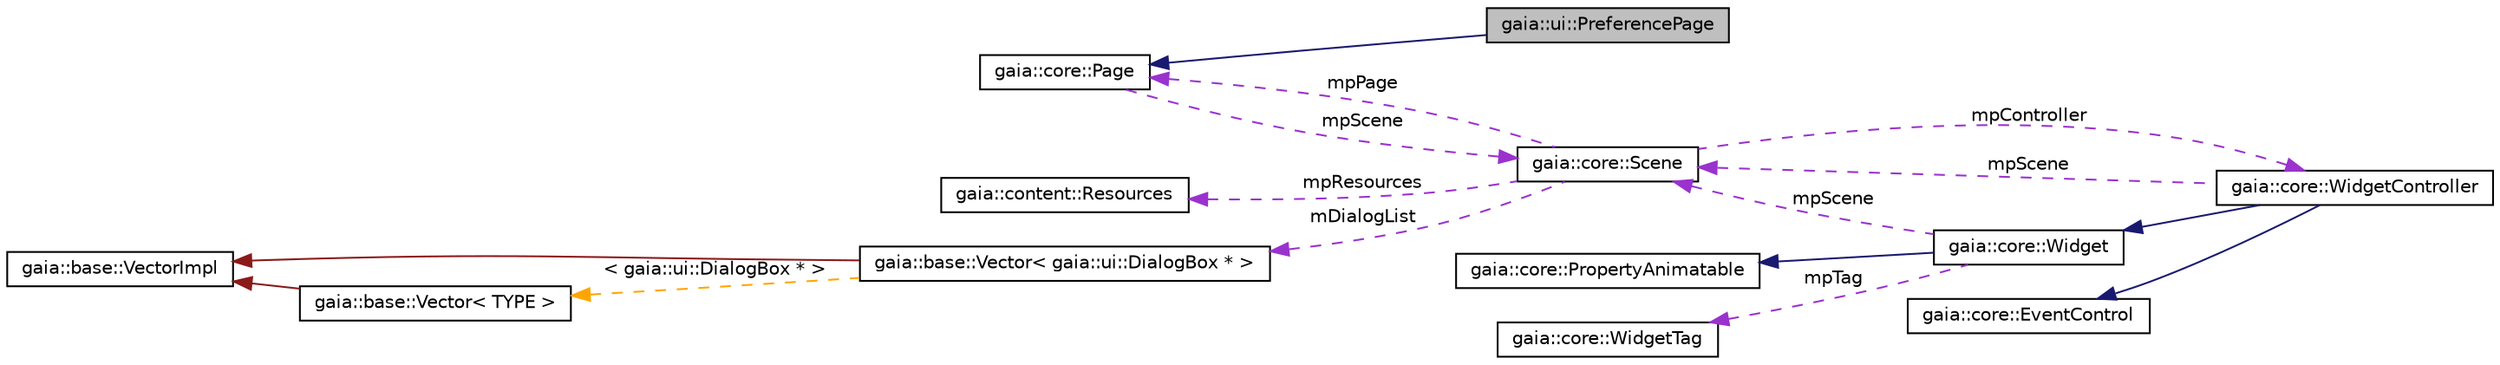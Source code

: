 digraph G
{
  edge [fontname="Helvetica",fontsize="10",labelfontname="Helvetica",labelfontsize="10"];
  node [fontname="Helvetica",fontsize="10",shape=record];
  rankdir=LR;
  Node1 [label="gaia::ui::PreferencePage",height=0.2,width=0.4,color="black", fillcolor="grey75", style="filled" fontcolor="black"];
  Node2 -> Node1 [dir=back,color="midnightblue",fontsize="10",style="solid",fontname="Helvetica"];
  Node2 [label="gaia::core::Page",height=0.2,width=0.4,color="black", fillcolor="white", style="filled",URL="$db/d3f/classgaia_1_1core_1_1_page.html",tooltip="An page is a single, focused thing that the user can do."];
  Node3 -> Node2 [dir=back,color="darkorchid3",fontsize="10",style="dashed",label="mpScene",fontname="Helvetica"];
  Node3 [label="gaia::core::Scene",height=0.2,width=0.4,color="black", fillcolor="white", style="filled",URL="$d5/dfb/classgaia_1_1core_1_1_scene.html",tooltip="A Scene is used to build a visual interface."];
  Node4 -> Node3 [dir=back,color="darkorchid3",fontsize="10",style="dashed",label="mpController",fontname="Helvetica"];
  Node4 [label="gaia::core::WidgetController",height=0.2,width=0.4,color="black", fillcolor="white", style="filled",URL="$db/d6c/classgaia_1_1core_1_1_widget_controller.html",tooltip="Define the default widget layout to put sets of layout in it."];
  Node5 -> Node4 [dir=back,color="midnightblue",fontsize="10",style="solid",fontname="Helvetica"];
  Node5 [label="gaia::core::Widget",height=0.2,width=0.4,color="black", fillcolor="white", style="filled",URL="$d8/dac/classgaia_1_1core_1_1_widget.html",tooltip="The Widget class is the base class of all user interface component."];
  Node6 -> Node5 [dir=back,color="midnightblue",fontsize="10",style="solid",fontname="Helvetica"];
  Node6 [label="gaia::core::PropertyAnimatable",height=0.2,width=0.4,color="black", fillcolor="white", style="filled",URL="$d0/db2/classgaia_1_1core_1_1_property_animatable.html",tooltip="Any animation object need to implement PropertyAnimatable because of setting value."];
  Node3 -> Node5 [dir=back,color="darkorchid3",fontsize="10",style="dashed",label="mpScene",fontname="Helvetica"];
  Node7 -> Node5 [dir=back,color="darkorchid3",fontsize="10",style="dashed",label="mpTag",fontname="Helvetica"];
  Node7 [label="gaia::core::WidgetTag",height=0.2,width=0.4,color="black", fillcolor="white", style="filled",URL="$db/d88/classgaia_1_1core_1_1_widget_tag.html"];
  Node8 -> Node4 [dir=back,color="midnightblue",fontsize="10",style="solid",fontname="Helvetica"];
  Node8 [label="gaia::core::EventControl",height=0.2,width=0.4,color="black", fillcolor="white", style="filled",URL="$dd/de0/classgaia_1_1core_1_1_event_control.html",tooltip="EventControl is used to dispatch event and register listener."];
  Node3 -> Node4 [dir=back,color="darkorchid3",fontsize="10",style="dashed",label="mpScene",fontname="Helvetica"];
  Node9 -> Node3 [dir=back,color="darkorchid3",fontsize="10",style="dashed",label="mpResources",fontname="Helvetica"];
  Node9 [label="gaia::content::Resources",height=0.2,width=0.4,color="black", fillcolor="white", style="filled",URL="$de/dad/classgaia_1_1content_1_1_resources.html",tooltip="Class for accessing an application&#39;s resources."];
  Node10 -> Node3 [dir=back,color="darkorchid3",fontsize="10",style="dashed",label="mDialogList",fontname="Helvetica"];
  Node10 [label="gaia::base::Vector\< gaia::ui::DialogBox * \>",height=0.2,width=0.4,color="black", fillcolor="white", style="filled",URL="$df/d5d/classgaia_1_1base_1_1_vector.html"];
  Node11 -> Node10 [dir=back,color="firebrick4",fontsize="10",style="solid",fontname="Helvetica"];
  Node11 [label="gaia::base::VectorImpl",height=0.2,width=0.4,color="black", fillcolor="white", style="filled",URL="$d0/d21/classgaia_1_1base_1_1_vector_impl.html",tooltip="Implements vector data structure equipped with copy-on-write mechanism."];
  Node12 -> Node10 [dir=back,color="orange",fontsize="10",style="dashed",label="\< gaia::ui::DialogBox * \>",fontname="Helvetica"];
  Node12 [label="gaia::base::Vector\< TYPE \>",height=0.2,width=0.4,color="black", fillcolor="white", style="filled",URL="$df/d5d/classgaia_1_1base_1_1_vector.html",tooltip="This class implements the vector data structure."];
  Node11 -> Node12 [dir=back,color="firebrick4",fontsize="10",style="solid",fontname="Helvetica"];
  Node2 -> Node3 [dir=back,color="darkorchid3",fontsize="10",style="dashed",label="mpPage",fontname="Helvetica"];
}
